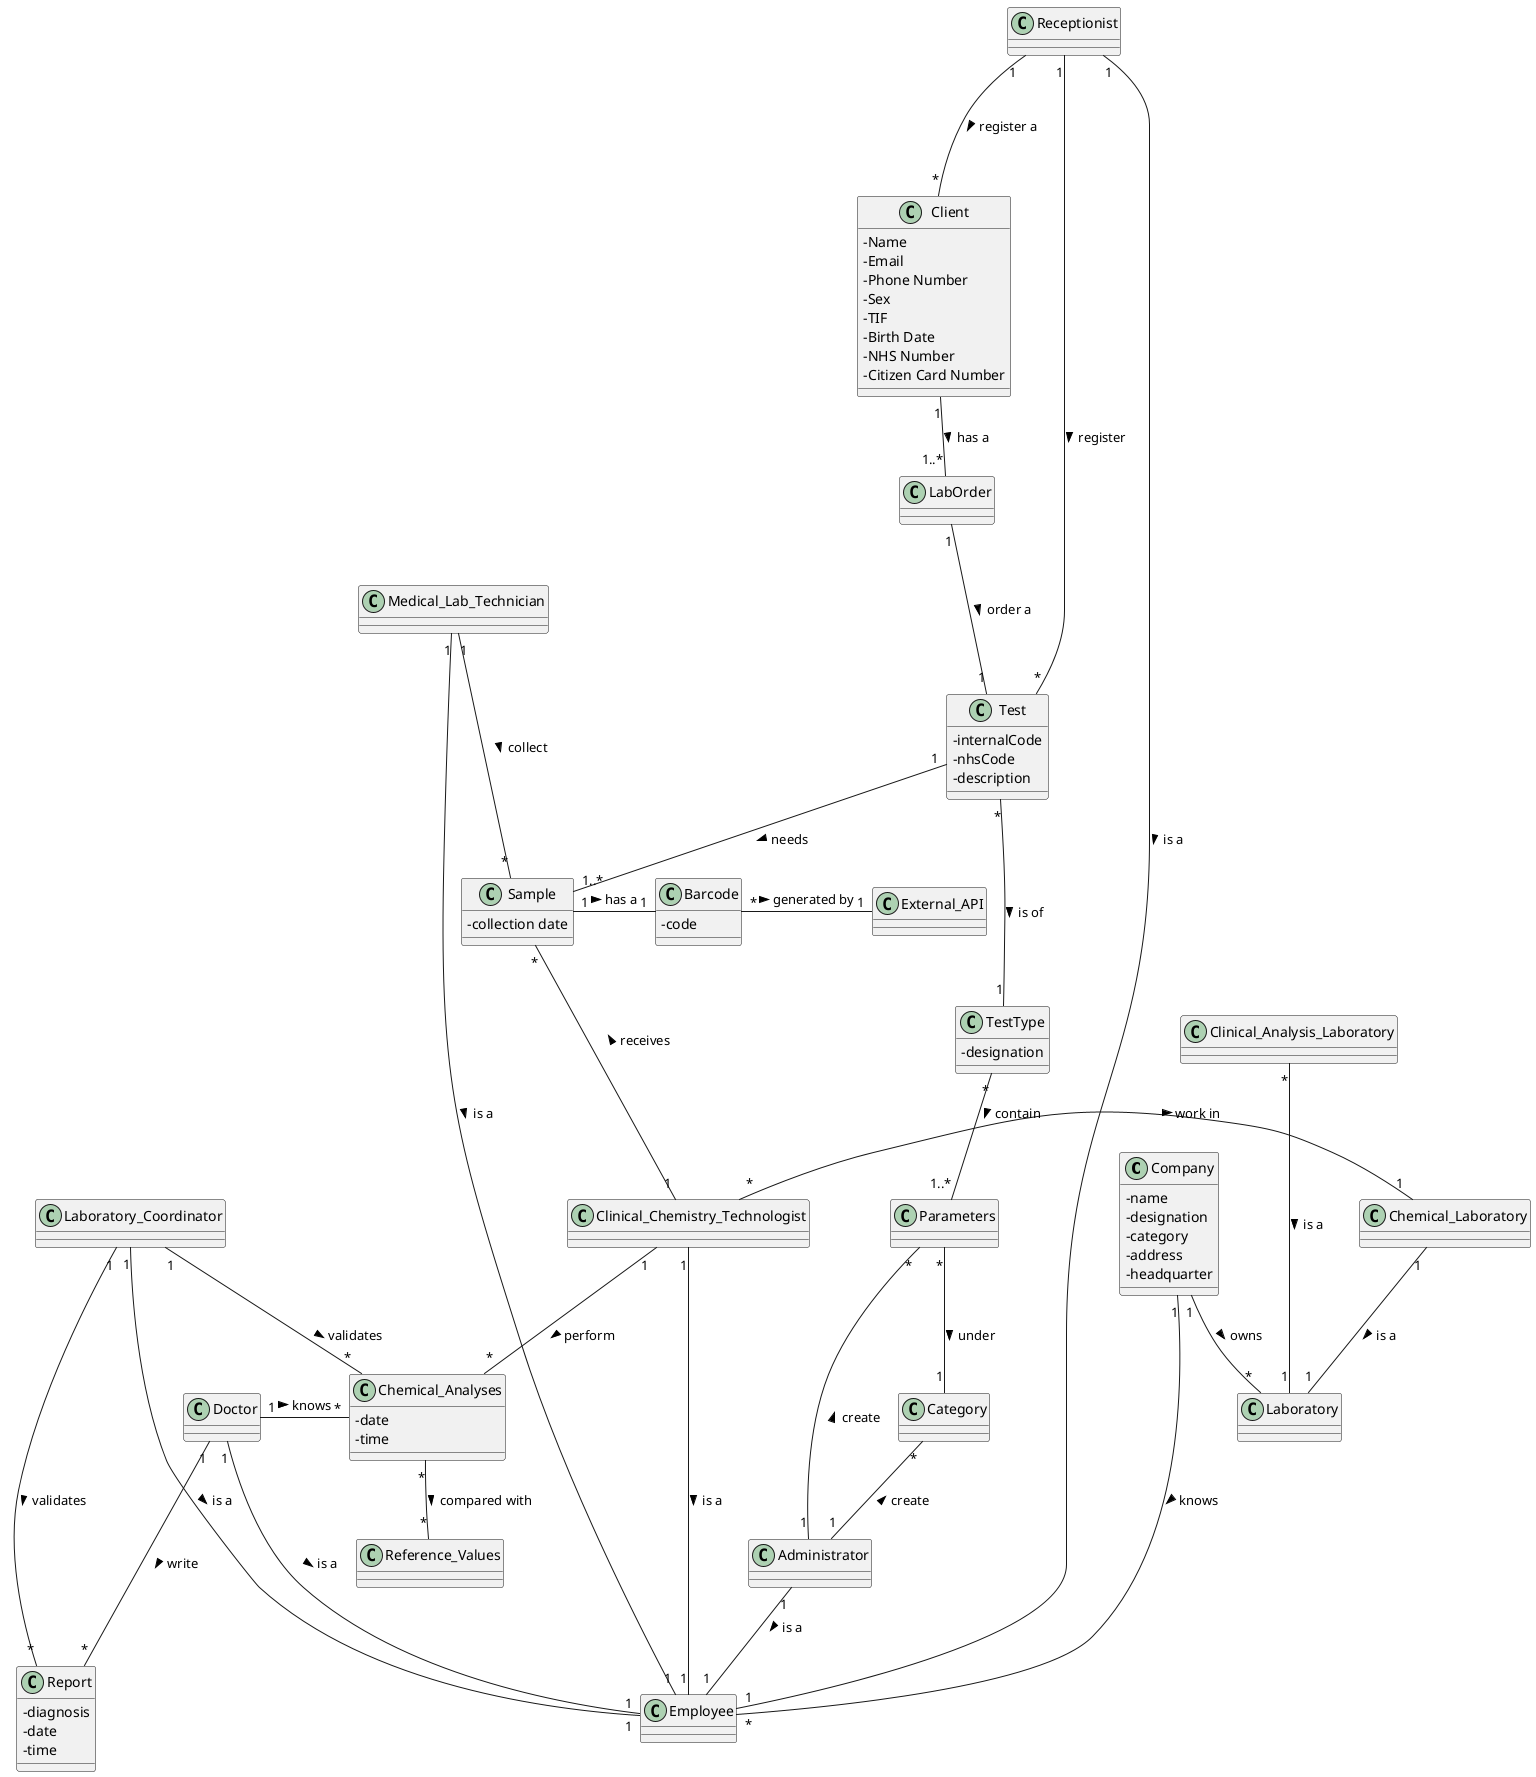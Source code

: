 @startuml
'https://plantuml.com/class-diagram
skinparam classAttributeIconSize 0
class Company
class Employee
class Clinical_Analysis_Laboratory
class Receptionist
class Test
class TestType
class Category
class Parameters
class Sample
class Medical_Lab_Technician
class Doctor
class Report
class Chemical_Analyses
class Chemical_Laboratory
class Clinical_Chemistry_Technologist
class LabOrder
class Client
class Laboratory_Coordinator
class Administrator
class Laboratory
class External_API
class Reference_Values
class Barcode

class Company{
-name
-designation
-category
-address
-headquarter
}
class Laboratory{
}
class Barcode{
-code
}

class Report{
-diagnosis
}

class Sample{
-collection date
}

class Test{
-internalCode
-nhsCode
-description

}
class TestType{
-designation
}

class Client{
 - Name
 - Email
 - Phone Number
 - Sex
 - TIF
 - Birth Date
 - NHS Number
 - Citizen Card Number

}
class Chemical_Analyses{
-date
-time
}
class Report{
-date
-time
}


Company "1"---"*" Employee : knows >
Company "1"--"*" Laboratory : owns >
Clinical_Analysis_Laboratory "*"---"1" Laboratory : is a >
Chemical_Laboratory "1"--"1" Laboratory : is a >
Receptionist "1"--"1" Employee : is a >
Laboratory_Coordinator "1"--"1" Employee : is a >
Medical_Lab_Technician "1"--"1" Employee : is a >
Administrator "1"--"1" Employee : is a >
Doctor "1"---"1" Employee : is a >
Clinical_Chemistry_Technologist "1"----"1" Employee : is a >
Receptionist "1"---"*" Client : register a >
Receptionist "1"-"*" Test : register >
Client "1"--"1..*" LabOrder : has a >
LabOrder "1"---"1" Test : order a >
Test "*"---"1" TestType : is of >
Test "1"-"1..*" Sample : needs >
Medical_Lab_Technician "1"---"*" Sample : collect >
Sample "*"---"1" Clinical_Chemistry_Technologist : < receives
Sample "1"-"1" Barcode : has a >
Barcode "*"-"1" External_API : generated by >
Clinical_Chemistry_Technologist "*"-"1" Chemical_Laboratory : work in >
Clinical_Chemistry_Technologist "1"--"*" Chemical_Analyses : perform >
TestType "*"--"1..*" Parameters : contain >
Parameters "*"--"1" Category : under >
Category "*"--"1" Administrator : < create
Parameters "*"---"1"Administrator : < create
Doctor "1"-"*" Chemical_Analyses : knows >
Doctor "1"---"*" Report : write >
Laboratory_Coordinator "1"-"*" Report : validates >
Laboratory_Coordinator "1"--"*" Chemical_Analyses : validates >
Chemical_Analyses "*"--"*" Reference_Values : compared with >





@enduml